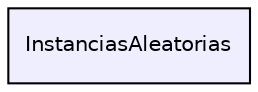 digraph "InstanciasAleatorias" {
  compound=true
  node [ fontsize="10", fontname="Helvetica"];
  edge [ labelfontsize="10", labelfontname="Helvetica"];
  dir_4f98c8e16f73624707313f22b3f65c79 [shape=box, label="InstanciasAleatorias", style="filled", fillcolor="#eeeeff", pencolor="black", URL="dir_4f98c8e16f73624707313f22b3f65c79.html"];
}
